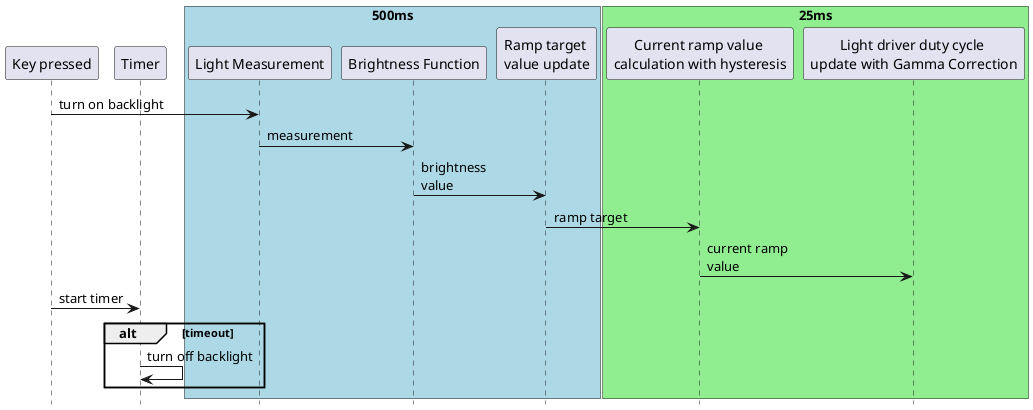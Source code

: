 @startuml

hide footbox

participant "Key pressed" as kp
participant "Timer" as t

box "500ms" #LightBlue
participant "Light Measurement" as lm
participant "Brightness Function" as bc
participant "Ramp target \nvalue update" as ru
end box

box "25ms" #LightGreen
participant "Current ramp value \ncalculation with hysteresis" as rc
participant "Light driver duty cycle \nupdate with Gamma Correction" as ld
end box

kp -> lm : turn on backlight
lm -> bc : measurement
bc -> ru : brightness \nvalue
ru -> rc : ramp target
rc -> ld : current ramp \nvalue
kp -> t  : start timer

alt timeout
t -> t : turn off backlight
end

@enduml

